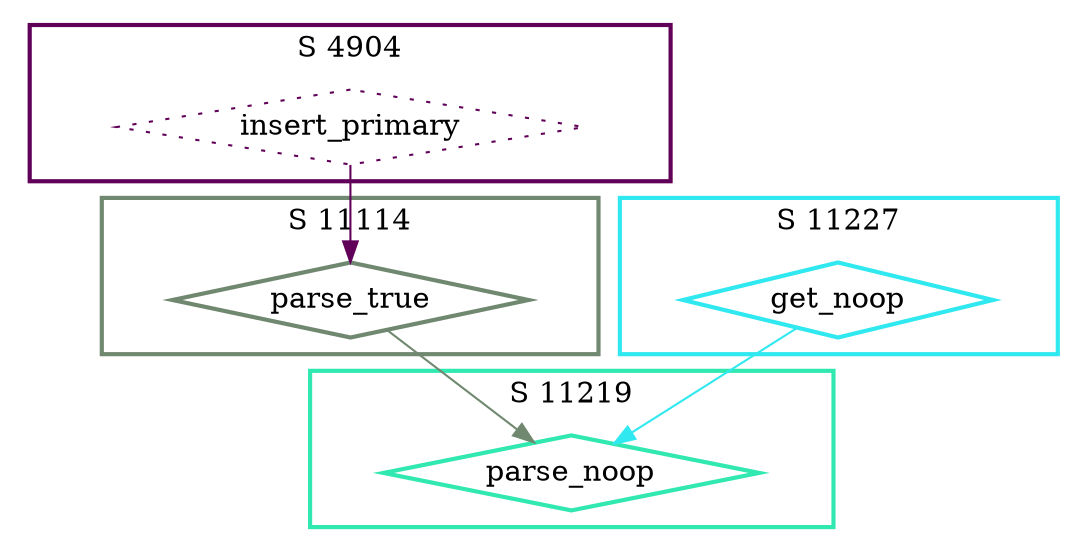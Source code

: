 digraph G {
  ratio=0.500000;
  "UV insert_primary (4904)" [shape=diamond, label="insert_primary",
                              color="#600058", style=dotted];
  "UV parse_true (11114)" [shape=diamond, label="parse_true",
                           color="#708870", style=bold];
  "UV parse_noop (11219)" [shape=diamond, label="parse_noop",
                           color="#30E8B0", style=bold];
  "UV get_noop (11227)" [shape=diamond, label="get_noop", color="#30E8F0",
                         style=bold];
  
  subgraph cluster_11227 { label="S 11227";
    color="#30E8F0";
    style=bold;
    "UV get_noop (11227)"; };
  subgraph cluster_11114 { label="S 11114";
    color="#708870";
    style=bold;
    "UV parse_true (11114)"; };
  subgraph cluster_11219 { label="S 11219";
    color="#30E8B0";
    style=bold;
    "UV parse_noop (11219)"; };
  subgraph cluster_4904 { label="S 4904";
    color="#600058";
    style=bold;
    "UV insert_primary (4904)"; };
  
  "UV insert_primary (4904)" -> "UV parse_true (11114)" [color="#600058"];
  "UV parse_true (11114)" -> "UV parse_noop (11219)" [color="#708870"];
  "UV get_noop (11227)" -> "UV parse_noop (11219)" [color="#30E8F0"];
  
  }